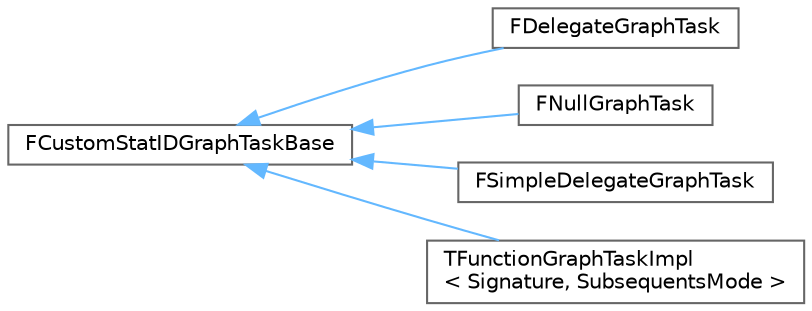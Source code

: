 digraph "Graphical Class Hierarchy"
{
 // INTERACTIVE_SVG=YES
 // LATEX_PDF_SIZE
  bgcolor="transparent";
  edge [fontname=Helvetica,fontsize=10,labelfontname=Helvetica,labelfontsize=10];
  node [fontname=Helvetica,fontsize=10,shape=box,height=0.2,width=0.4];
  rankdir="LR";
  Node0 [id="Node000000",label="FCustomStatIDGraphTaskBase",height=0.2,width=0.4,color="grey40", fillcolor="white", style="filled",URL="$d5/d2a/classFCustomStatIDGraphTaskBase.html",tooltip="Class that generalizes functionality of storing and exposing custom stat id."];
  Node0 -> Node1 [id="edge3686_Node000000_Node000001",dir="back",color="steelblue1",style="solid",tooltip=" "];
  Node1 [id="Node000001",label="FDelegateGraphTask",height=0.2,width=0.4,color="grey40", fillcolor="white", style="filled",URL="$da/d16/classFDelegateGraphTask.html",tooltip="Task class for more full featured delegate based tasks."];
  Node0 -> Node2 [id="edge3687_Node000000_Node000002",dir="back",color="steelblue1",style="solid",tooltip=" "];
  Node2 [id="Node000002",label="FNullGraphTask",height=0.2,width=0.4,color="grey40", fillcolor="white", style="filled",URL="$d1/d9e/classFNullGraphTask.html",tooltip="FNullGraphTask is a task that does nothing."];
  Node0 -> Node3 [id="edge3688_Node000000_Node000003",dir="back",color="steelblue1",style="solid",tooltip=" "];
  Node3 [id="Node000003",label="FSimpleDelegateGraphTask",height=0.2,width=0.4,color="grey40", fillcolor="white", style="filled",URL="$d6/de6/classFSimpleDelegateGraphTask.html",tooltip="Task class for simple delegate based tasks."];
  Node0 -> Node4 [id="edge3689_Node000000_Node000004",dir="back",color="steelblue1",style="solid",tooltip=" "];
  Node4 [id="Node000004",label="TFunctionGraphTaskImpl\l\< Signature, SubsequentsMode \>",height=0.2,width=0.4,color="grey40", fillcolor="white", style="filled",URL="$d2/dec/classTFunctionGraphTaskImpl.html",tooltip="Task class for lambda based tasks."];
}
